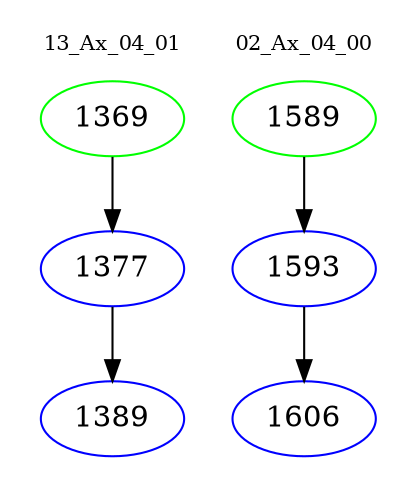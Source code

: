 digraph{
subgraph cluster_0 {
color = white
label = "13_Ax_04_01";
fontsize=10;
T0_1369 [label="1369", color="green"]
T0_1369 -> T0_1377 [color="black"]
T0_1377 [label="1377", color="blue"]
T0_1377 -> T0_1389 [color="black"]
T0_1389 [label="1389", color="blue"]
}
subgraph cluster_1 {
color = white
label = "02_Ax_04_00";
fontsize=10;
T1_1589 [label="1589", color="green"]
T1_1589 -> T1_1593 [color="black"]
T1_1593 [label="1593", color="blue"]
T1_1593 -> T1_1606 [color="black"]
T1_1606 [label="1606", color="blue"]
}
}
